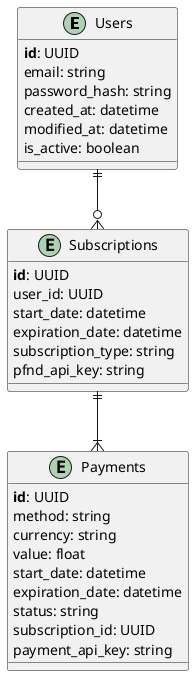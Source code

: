 @startuml
!define table(x) class x << (T,#FFAAAA) >>
!define primary_key(x) <b>x</b>

entity "Users" as users {
  primary_key(id): UUID
  email: string
  password_hash: string
  created_at: datetime
  modified_at: datetime
  is_active: boolean
}

entity "Subscriptions" as subs {
  primary_key(id): UUID
  user_id: UUID
  start_date: datetime
  expiration_date: datetime
  subscription_type: string
  pfnd_api_key: string
}

entity "Payments" as payment {
  primary_key(id): UUID
  method: string
  currency: string
  value: float
  start_date: datetime
  expiration_date: datetime
  status: string
  subscription_id: UUID
  payment_api_key: string
}

users ||--o{ subs
subs ||--|{ payment

@enduml
